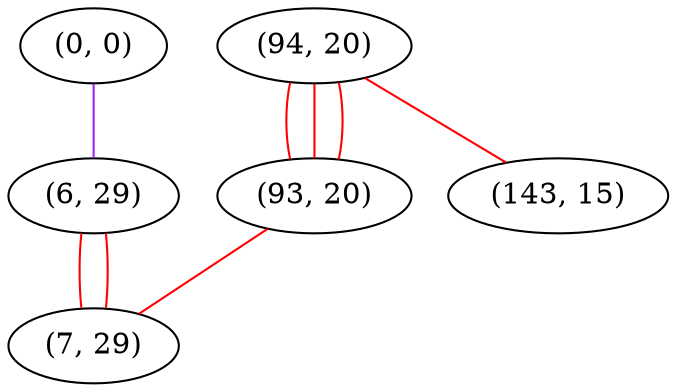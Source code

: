 graph "" {
"(0, 0)";
"(6, 29)";
"(94, 20)";
"(93, 20)";
"(7, 29)";
"(143, 15)";
"(0, 0)" -- "(6, 29)"  [color=purple, key=0, weight=4];
"(6, 29)" -- "(7, 29)"  [color=red, key=0, weight=1];
"(6, 29)" -- "(7, 29)"  [color=red, key=1, weight=1];
"(94, 20)" -- "(93, 20)"  [color=red, key=0, weight=1];
"(94, 20)" -- "(93, 20)"  [color=red, key=1, weight=1];
"(94, 20)" -- "(93, 20)"  [color=red, key=2, weight=1];
"(94, 20)" -- "(143, 15)"  [color=red, key=0, weight=1];
"(93, 20)" -- "(7, 29)"  [color=red, key=0, weight=1];
}
